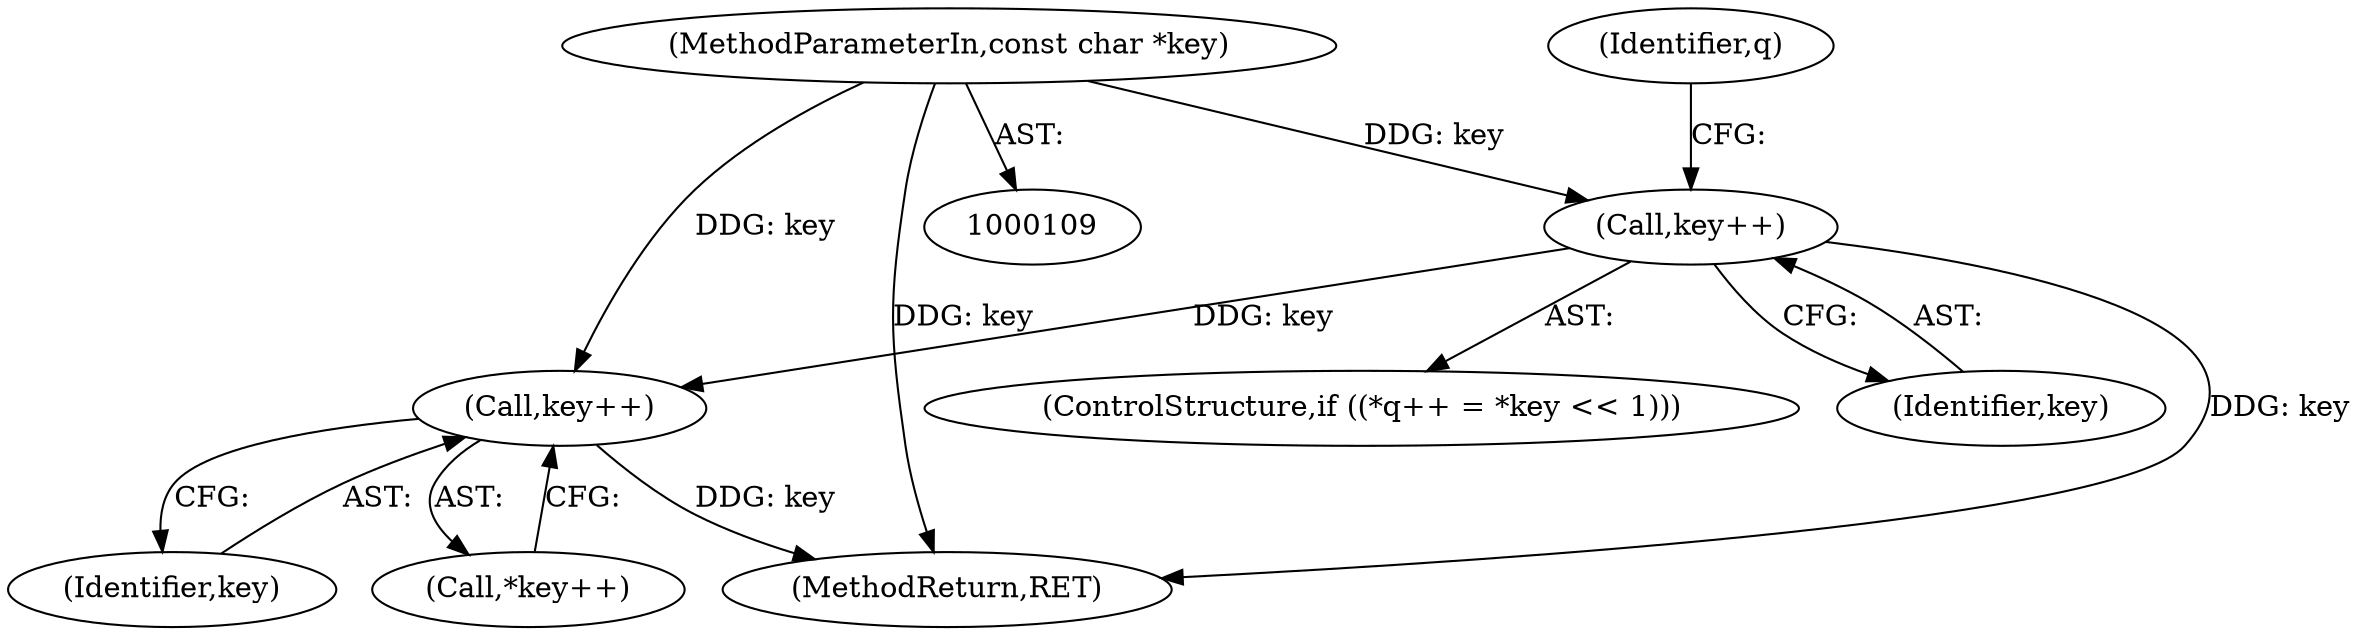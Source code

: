 digraph "0_postgresql_932ded2ed51e8333852e370c7a6dad75d9f236f9@pointer" {
"1000251" [label="(Call,key++)"];
"1000150" [label="(Call,key++)"];
"1000110" [label="(MethodParameterIn,const char *key)"];
"1000150" [label="(Call,key++)"];
"1000251" [label="(Call,key++)"];
"1000475" [label="(MethodReturn,RET)"];
"1000110" [label="(MethodParameterIn,const char *key)"];
"1000134" [label="(Identifier,q)"];
"1000252" [label="(Identifier,key)"];
"1000141" [label="(ControlStructure,if ((*q++ = *key << 1)))"];
"1000250" [label="(Call,*key++)"];
"1000151" [label="(Identifier,key)"];
"1000251" -> "1000250"  [label="AST: "];
"1000251" -> "1000252"  [label="CFG: "];
"1000252" -> "1000251"  [label="AST: "];
"1000250" -> "1000251"  [label="CFG: "];
"1000251" -> "1000475"  [label="DDG: key"];
"1000150" -> "1000251"  [label="DDG: key"];
"1000110" -> "1000251"  [label="DDG: key"];
"1000150" -> "1000141"  [label="AST: "];
"1000150" -> "1000151"  [label="CFG: "];
"1000151" -> "1000150"  [label="AST: "];
"1000134" -> "1000150"  [label="CFG: "];
"1000150" -> "1000475"  [label="DDG: key"];
"1000110" -> "1000150"  [label="DDG: key"];
"1000110" -> "1000109"  [label="AST: "];
"1000110" -> "1000475"  [label="DDG: key"];
}
